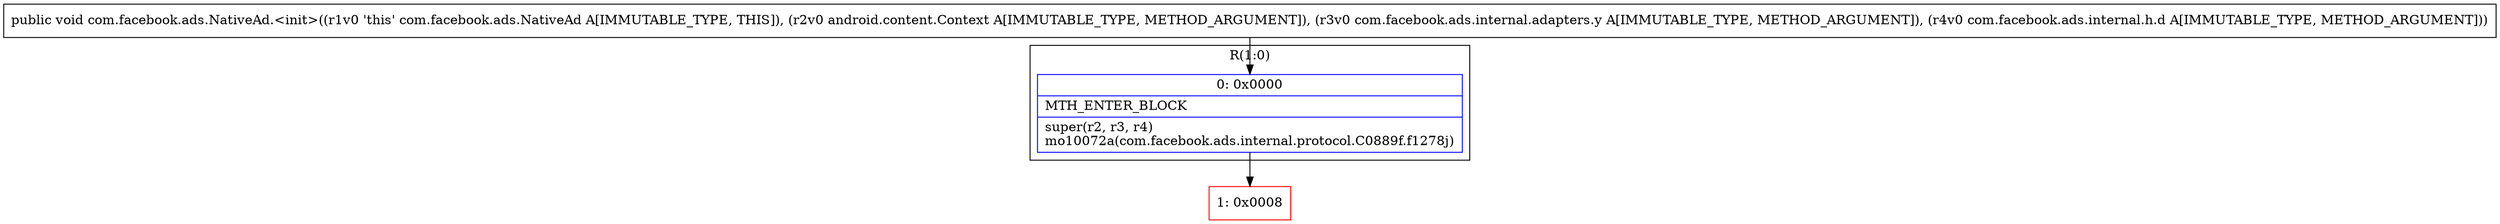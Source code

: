 digraph "CFG forcom.facebook.ads.NativeAd.\<init\>(Landroid\/content\/Context;Lcom\/facebook\/ads\/internal\/adapters\/y;Lcom\/facebook\/ads\/internal\/h\/d;)V" {
subgraph cluster_Region_1110861418 {
label = "R(1:0)";
node [shape=record,color=blue];
Node_0 [shape=record,label="{0\:\ 0x0000|MTH_ENTER_BLOCK\l|super(r2, r3, r4)\lmo10072a(com.facebook.ads.internal.protocol.C0889f.f1278j)\l}"];
}
Node_1 [shape=record,color=red,label="{1\:\ 0x0008}"];
MethodNode[shape=record,label="{public void com.facebook.ads.NativeAd.\<init\>((r1v0 'this' com.facebook.ads.NativeAd A[IMMUTABLE_TYPE, THIS]), (r2v0 android.content.Context A[IMMUTABLE_TYPE, METHOD_ARGUMENT]), (r3v0 com.facebook.ads.internal.adapters.y A[IMMUTABLE_TYPE, METHOD_ARGUMENT]), (r4v0 com.facebook.ads.internal.h.d A[IMMUTABLE_TYPE, METHOD_ARGUMENT])) }"];
MethodNode -> Node_0;
Node_0 -> Node_1;
}

